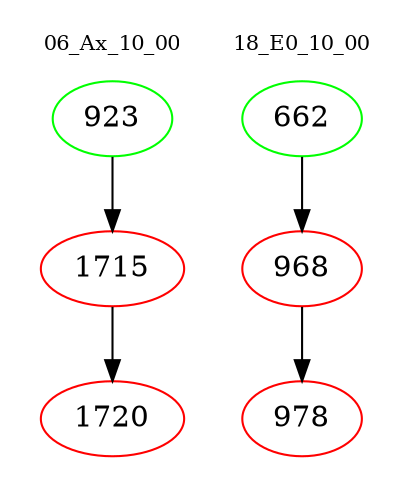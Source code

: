digraph{
subgraph cluster_0 {
color = white
label = "06_Ax_10_00";
fontsize=10;
T0_923 [label="923", color="green"]
T0_923 -> T0_1715 [color="black"]
T0_1715 [label="1715", color="red"]
T0_1715 -> T0_1720 [color="black"]
T0_1720 [label="1720", color="red"]
}
subgraph cluster_1 {
color = white
label = "18_E0_10_00";
fontsize=10;
T1_662 [label="662", color="green"]
T1_662 -> T1_968 [color="black"]
T1_968 [label="968", color="red"]
T1_968 -> T1_978 [color="black"]
T1_978 [label="978", color="red"]
}
}
